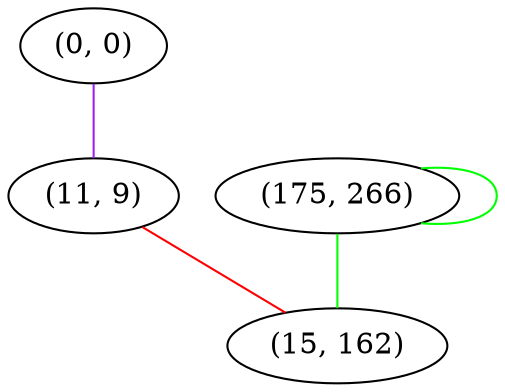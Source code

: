 graph "" {
"(0, 0)";
"(11, 9)";
"(175, 266)";
"(15, 162)";
"(0, 0)" -- "(11, 9)"  [color=purple, key=0, weight=4];
"(11, 9)" -- "(15, 162)"  [color=red, key=0, weight=1];
"(175, 266)" -- "(175, 266)"  [color=green, key=0, weight=2];
"(175, 266)" -- "(15, 162)"  [color=green, key=0, weight=2];
}
